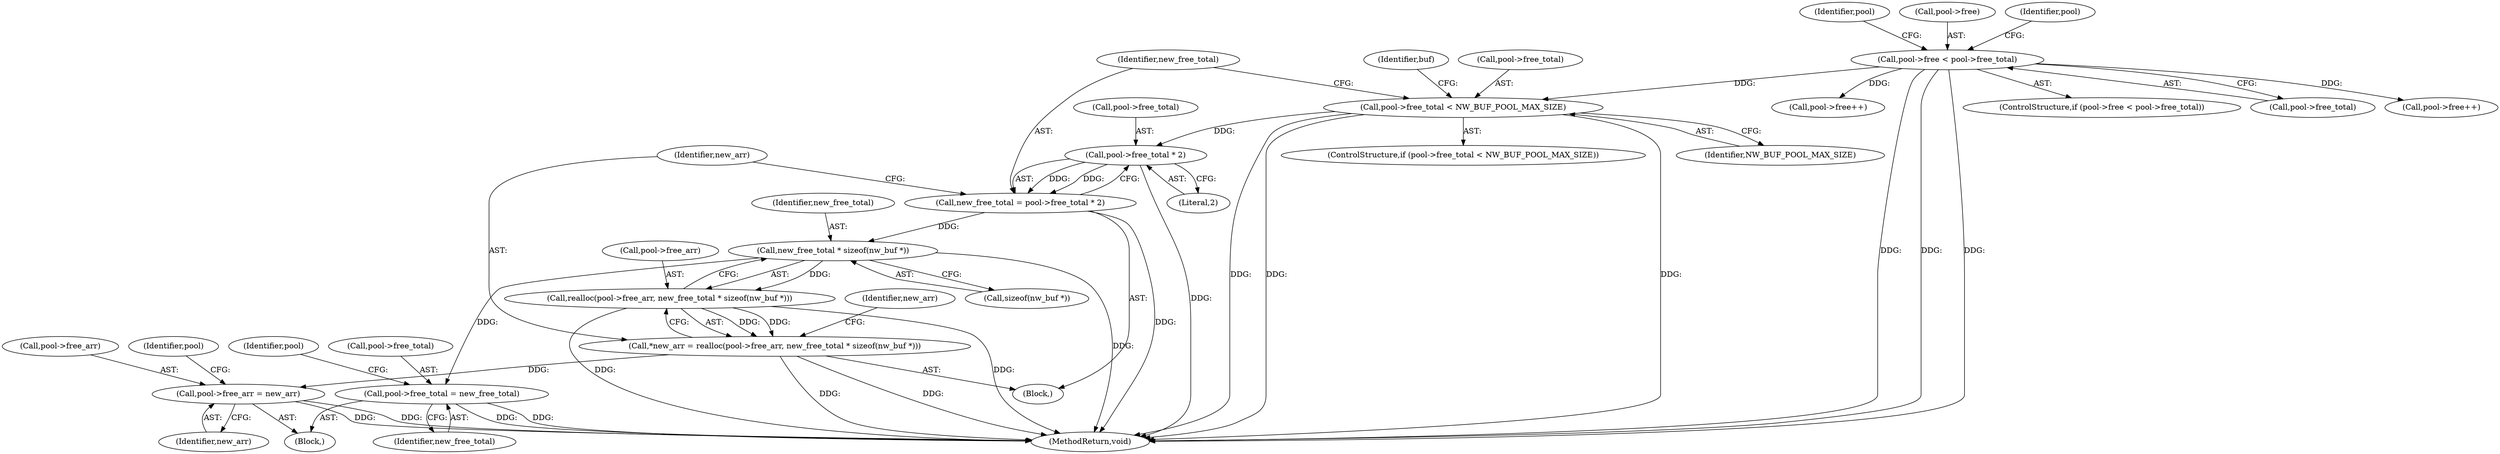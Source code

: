 digraph "0_viabtc_exchange_server_4a7c27bfe98f409623d4d857894d017ff0672cc9#diff-515c81af848352583bff286d6224875f@API" {
"1000125" [label="(Call,pool->free_total < NW_BUF_POOL_MAX_SIZE)"];
"1000105" [label="(Call,pool->free < pool->free_total)"];
"1000134" [label="(Call,pool->free_total * 2)"];
"1000132" [label="(Call,new_free_total = pool->free_total * 2)"];
"1000146" [label="(Call,new_free_total * sizeof(nw_buf *))"];
"1000142" [label="(Call,realloc(pool->free_arr, new_free_total * sizeof(nw_buf *)))"];
"1000140" [label="(Call,*new_arr = realloc(pool->free_arr, new_free_total * sizeof(nw_buf *)))"];
"1000158" [label="(Call,pool->free_arr = new_arr)"];
"1000153" [label="(Call,pool->free_total = new_free_total)"];
"1000166" [label="(Identifier,pool)"];
"1000126" [label="(Call,pool->free_total)"];
"1000151" [label="(Identifier,new_arr)"];
"1000130" [label="(Block,)"];
"1000143" [label="(Call,pool->free_arr)"];
"1000180" [label="(Identifier,buf)"];
"1000157" [label="(Identifier,new_free_total)"];
"1000104" [label="(ControlStructure,if (pool->free < pool->free_total))"];
"1000109" [label="(Call,pool->free_total)"];
"1000141" [label="(Identifier,new_arr)"];
"1000140" [label="(Call,*new_arr = realloc(pool->free_arr, new_free_total * sizeof(nw_buf *)))"];
"1000142" [label="(Call,realloc(pool->free_arr, new_free_total * sizeof(nw_buf *)))"];
"1000118" [label="(Call,pool->free++)"];
"1000138" [label="(Literal,2)"];
"1000135" [label="(Call,pool->free_total)"];
"1000148" [label="(Call,sizeof(nw_buf *))"];
"1000147" [label="(Identifier,new_free_total)"];
"1000160" [label="(Identifier,pool)"];
"1000146" [label="(Call,new_free_total * sizeof(nw_buf *))"];
"1000124" [label="(ControlStructure,if (pool->free_total < NW_BUF_POOL_MAX_SIZE))"];
"1000129" [label="(Identifier,NW_BUF_POOL_MAX_SIZE)"];
"1000153" [label="(Call,pool->free_total = new_free_total)"];
"1000133" [label="(Identifier,new_free_total)"];
"1000159" [label="(Call,pool->free_arr)"];
"1000125" [label="(Call,pool->free_total < NW_BUF_POOL_MAX_SIZE)"];
"1000127" [label="(Identifier,pool)"];
"1000162" [label="(Identifier,new_arr)"];
"1000168" [label="(Call,pool->free++)"];
"1000106" [label="(Call,pool->free)"];
"1000116" [label="(Identifier,pool)"];
"1000154" [label="(Call,pool->free_total)"];
"1000134" [label="(Call,pool->free_total * 2)"];
"1000132" [label="(Call,new_free_total = pool->free_total * 2)"];
"1000152" [label="(Block,)"];
"1000105" [label="(Call,pool->free < pool->free_total)"];
"1000158" [label="(Call,pool->free_arr = new_arr)"];
"1000181" [label="(MethodReturn,void)"];
"1000125" -> "1000124"  [label="AST: "];
"1000125" -> "1000129"  [label="CFG: "];
"1000126" -> "1000125"  [label="AST: "];
"1000129" -> "1000125"  [label="AST: "];
"1000133" -> "1000125"  [label="CFG: "];
"1000180" -> "1000125"  [label="CFG: "];
"1000125" -> "1000181"  [label="DDG: "];
"1000125" -> "1000181"  [label="DDG: "];
"1000125" -> "1000181"  [label="DDG: "];
"1000105" -> "1000125"  [label="DDG: "];
"1000125" -> "1000134"  [label="DDG: "];
"1000105" -> "1000104"  [label="AST: "];
"1000105" -> "1000109"  [label="CFG: "];
"1000106" -> "1000105"  [label="AST: "];
"1000109" -> "1000105"  [label="AST: "];
"1000116" -> "1000105"  [label="CFG: "];
"1000127" -> "1000105"  [label="CFG: "];
"1000105" -> "1000181"  [label="DDG: "];
"1000105" -> "1000181"  [label="DDG: "];
"1000105" -> "1000181"  [label="DDG: "];
"1000105" -> "1000118"  [label="DDG: "];
"1000105" -> "1000168"  [label="DDG: "];
"1000134" -> "1000132"  [label="AST: "];
"1000134" -> "1000138"  [label="CFG: "];
"1000135" -> "1000134"  [label="AST: "];
"1000138" -> "1000134"  [label="AST: "];
"1000132" -> "1000134"  [label="CFG: "];
"1000134" -> "1000181"  [label="DDG: "];
"1000134" -> "1000132"  [label="DDG: "];
"1000134" -> "1000132"  [label="DDG: "];
"1000132" -> "1000130"  [label="AST: "];
"1000133" -> "1000132"  [label="AST: "];
"1000141" -> "1000132"  [label="CFG: "];
"1000132" -> "1000181"  [label="DDG: "];
"1000132" -> "1000146"  [label="DDG: "];
"1000146" -> "1000142"  [label="AST: "];
"1000146" -> "1000148"  [label="CFG: "];
"1000147" -> "1000146"  [label="AST: "];
"1000148" -> "1000146"  [label="AST: "];
"1000142" -> "1000146"  [label="CFG: "];
"1000146" -> "1000181"  [label="DDG: "];
"1000146" -> "1000142"  [label="DDG: "];
"1000146" -> "1000153"  [label="DDG: "];
"1000142" -> "1000140"  [label="AST: "];
"1000143" -> "1000142"  [label="AST: "];
"1000140" -> "1000142"  [label="CFG: "];
"1000142" -> "1000181"  [label="DDG: "];
"1000142" -> "1000181"  [label="DDG: "];
"1000142" -> "1000140"  [label="DDG: "];
"1000142" -> "1000140"  [label="DDG: "];
"1000140" -> "1000130"  [label="AST: "];
"1000141" -> "1000140"  [label="AST: "];
"1000151" -> "1000140"  [label="CFG: "];
"1000140" -> "1000181"  [label="DDG: "];
"1000140" -> "1000181"  [label="DDG: "];
"1000140" -> "1000158"  [label="DDG: "];
"1000158" -> "1000152"  [label="AST: "];
"1000158" -> "1000162"  [label="CFG: "];
"1000159" -> "1000158"  [label="AST: "];
"1000162" -> "1000158"  [label="AST: "];
"1000166" -> "1000158"  [label="CFG: "];
"1000158" -> "1000181"  [label="DDG: "];
"1000158" -> "1000181"  [label="DDG: "];
"1000153" -> "1000152"  [label="AST: "];
"1000153" -> "1000157"  [label="CFG: "];
"1000154" -> "1000153"  [label="AST: "];
"1000157" -> "1000153"  [label="AST: "];
"1000160" -> "1000153"  [label="CFG: "];
"1000153" -> "1000181"  [label="DDG: "];
"1000153" -> "1000181"  [label="DDG: "];
}

